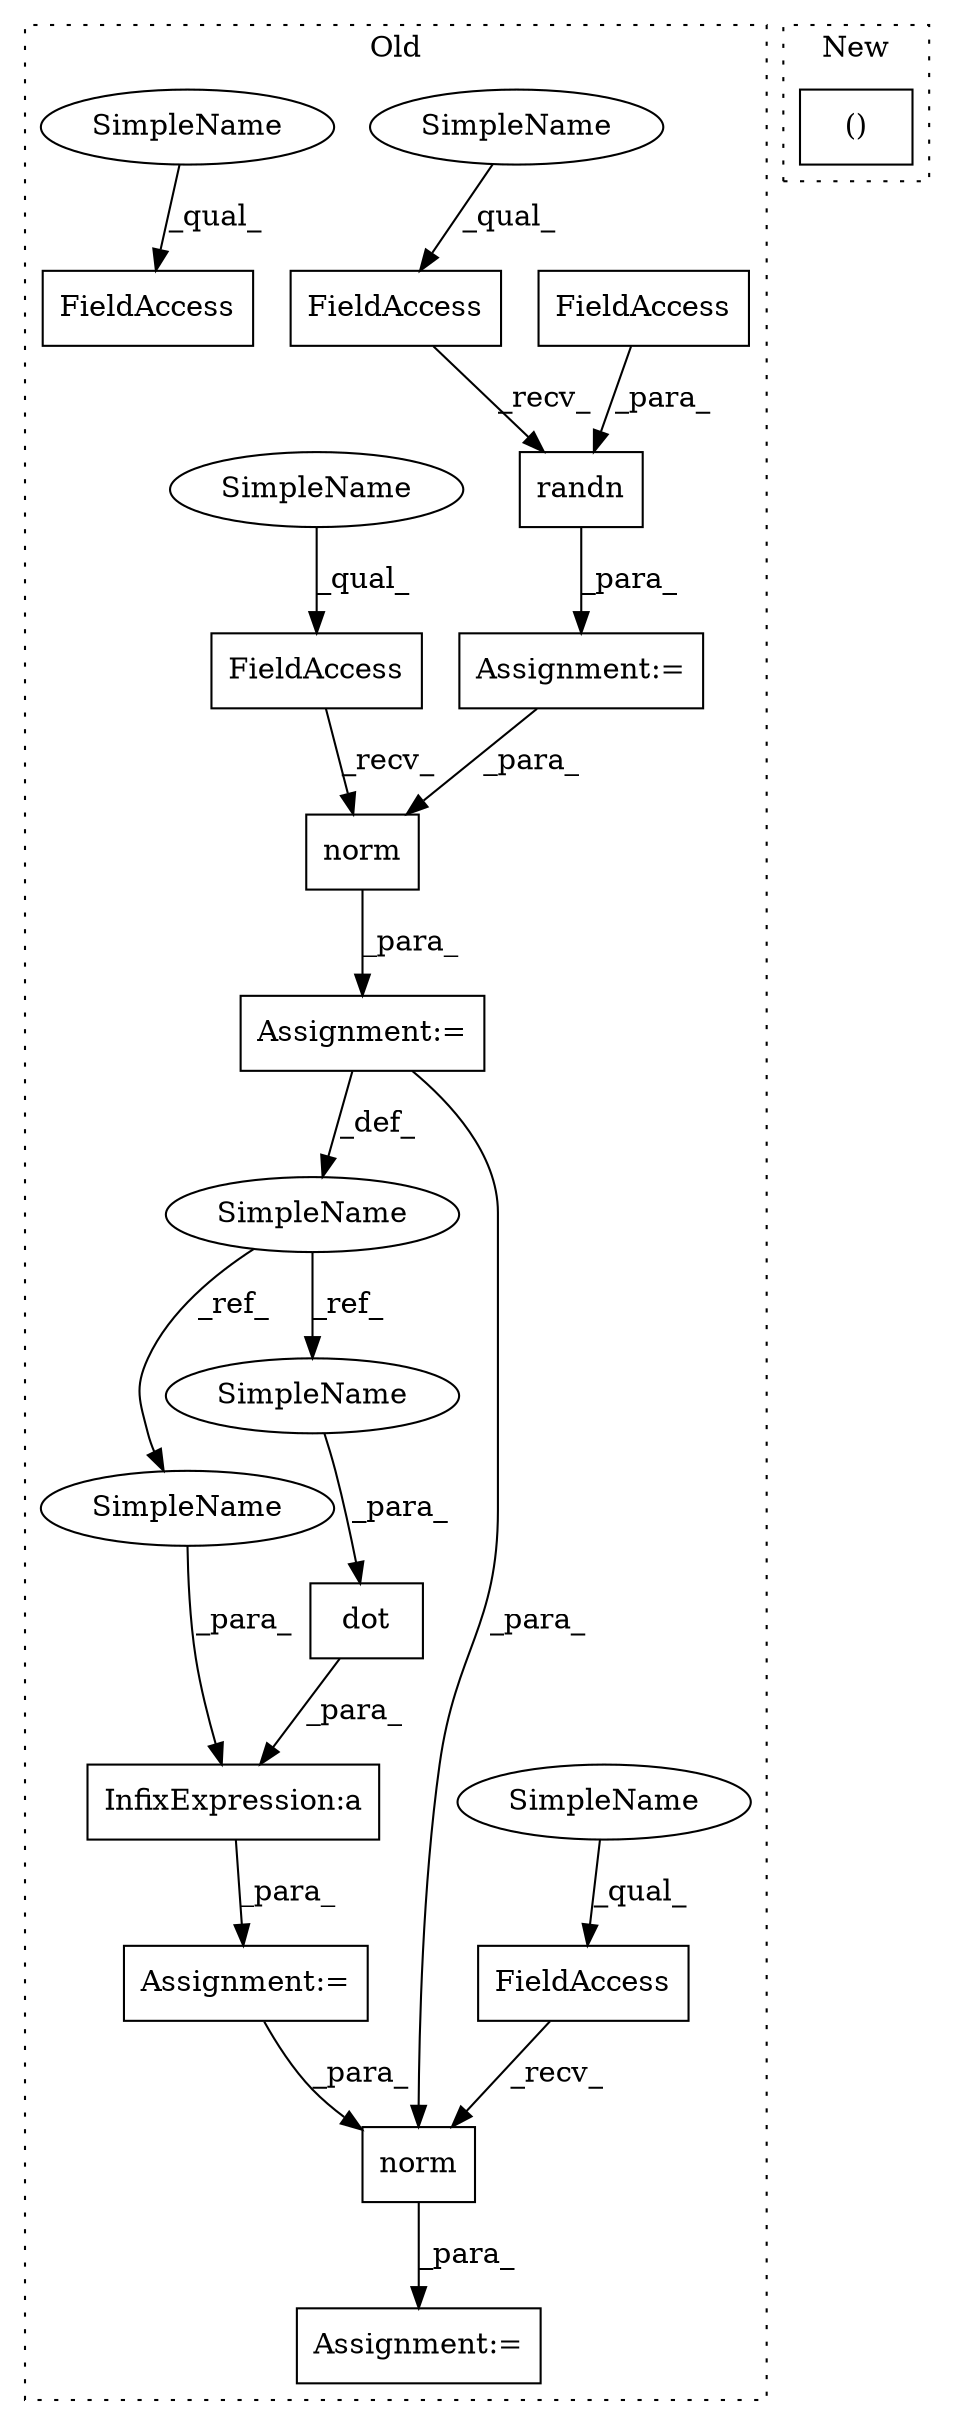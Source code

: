 digraph G {
subgraph cluster0 {
1 [label="norm" a="32" s="5854,5864" l="5,1" shape="box"];
3 [label="Assignment:=" a="7" s="5914" l="2" shape="box"];
4 [label="FieldAccess" a="22" s="5841" l="12" shape="box"];
5 [label="InfixExpression:a" a="27" s="5933" l="3" shape="box"];
6 [label="FieldAccess" a="22" s="5802" l="12" shape="box"];
7 [label="Assignment:=" a="7" s="5801" l="1" shape="box"];
8 [label="FieldAccess" a="22" s="5955" l="12" shape="box"];
9 [label="FieldAccess" a="22" s="5877" l="12" shape="box"];
10 [label="SimpleName" a="42" s="5834" l="5" shape="ellipse"];
11 [label="dot" a="32" s="5923,5932" l="4,1" shape="box"];
12 [label="Assignment:=" a="7" s="5953" l="2" shape="box"];
13 [label="randn" a="32" s="5815,5827" l="6,1" shape="box"];
14 [label="FieldAccess" a="22" s="5821" l="6" shape="box"];
15 [label="Assignment:=" a="7" s="5839" l="2" shape="box"];
16 [label="norm" a="32" s="5968,5978" l="5,1" shape="box"];
17 [label="SimpleName" a="42" s="5936" l="5" shape="ellipse"];
18 [label="SimpleName" a="42" s="5927" l="5" shape="ellipse"];
19 [label="SimpleName" a="42" s="5955" l="5" shape="ellipse"];
20 [label="SimpleName" a="42" s="5802" l="5" shape="ellipse"];
21 [label="SimpleName" a="42" s="5841" l="5" shape="ellipse"];
22 [label="SimpleName" a="42" s="5877" l="5" shape="ellipse"];
label = "Old";
style="dotted";
}
subgraph cluster1 {
2 [label="()" a="106" s="10087" l="23" shape="box"];
label = "New";
style="dotted";
}
1 -> 15 [label="_para_"];
3 -> 16 [label="_para_"];
4 -> 1 [label="_recv_"];
5 -> 3 [label="_para_"];
6 -> 13 [label="_recv_"];
7 -> 1 [label="_para_"];
8 -> 16 [label="_recv_"];
10 -> 17 [label="_ref_"];
10 -> 18 [label="_ref_"];
11 -> 5 [label="_para_"];
13 -> 7 [label="_para_"];
14 -> 13 [label="_para_"];
15 -> 16 [label="_para_"];
15 -> 10 [label="_def_"];
16 -> 12 [label="_para_"];
17 -> 5 [label="_para_"];
18 -> 11 [label="_para_"];
19 -> 8 [label="_qual_"];
20 -> 6 [label="_qual_"];
21 -> 4 [label="_qual_"];
22 -> 9 [label="_qual_"];
}